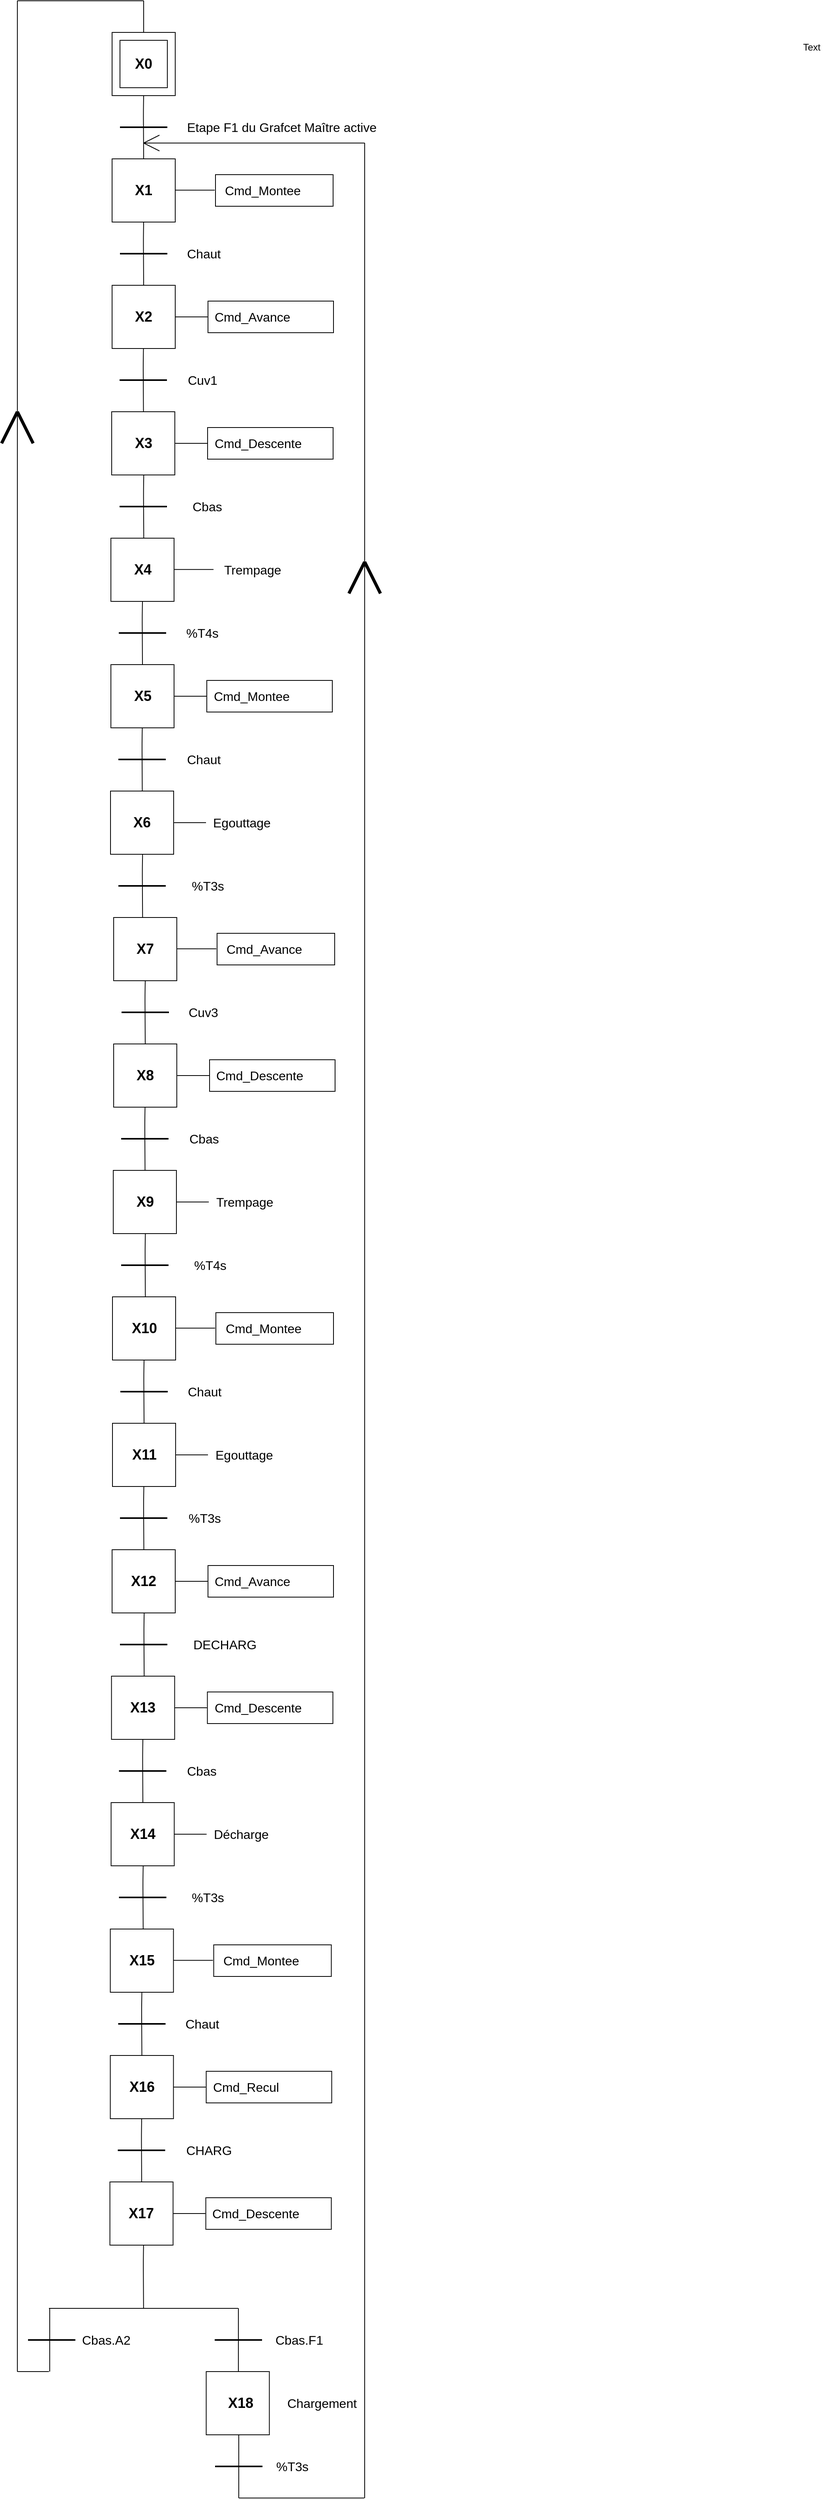 <mxfile version="12.9.12" type="github">
  <diagram id="j1norhdIm9kePcJpWqvb" name="Page-1">
    <mxGraphModel dx="712" dy="2243" grid="1" gridSize="10" guides="1" tooltips="1" connect="1" arrows="1" fold="1" page="1" pageScale="1" pageWidth="827" pageHeight="1169" math="0" shadow="0">
      <root>
        <mxCell id="0" />
        <mxCell id="1" parent="0" />
        <mxCell id="5EyspFnGqT75Ce_qzCmO-32" value="" style="rounded=0;whiteSpace=wrap;html=1;" parent="1" vertex="1">
          <mxGeometry x="441" y="-540" width="159" height="40" as="geometry" />
        </mxCell>
        <mxCell id="5EyspFnGqT75Ce_qzCmO-27" value="" style="rounded=0;whiteSpace=wrap;html=1;" parent="1" vertex="1">
          <mxGeometry x="451" y="-860" width="149" height="40" as="geometry" />
        </mxCell>
        <mxCell id="5EyspFnGqT75Ce_qzCmO-1" value="" style="group" parent="1" vertex="1" connectable="0">
          <mxGeometry x="320" y="-1040" width="80" height="80" as="geometry" />
        </mxCell>
        <mxCell id="5EyspFnGqT75Ce_qzCmO-2" value="" style="whiteSpace=wrap;html=1;aspect=fixed;" parent="5EyspFnGqT75Ce_qzCmO-1" vertex="1">
          <mxGeometry width="80" height="80" as="geometry" />
        </mxCell>
        <mxCell id="5EyspFnGqT75Ce_qzCmO-3" value="" style="whiteSpace=wrap;html=1;aspect=fixed;" parent="5EyspFnGqT75Ce_qzCmO-1" vertex="1">
          <mxGeometry x="10" y="10" width="60" height="60" as="geometry" />
        </mxCell>
        <mxCell id="5EyspFnGqT75Ce_qzCmO-4" value="&lt;font size=&quot;1&quot;&gt;&lt;b style=&quot;font-size: 18px&quot;&gt;X0&lt;/b&gt;&lt;/font&gt;" style="text;html=1;strokeColor=none;fillColor=none;align=center;verticalAlign=middle;whiteSpace=wrap;rounded=0;" parent="5EyspFnGqT75Ce_qzCmO-1" vertex="1">
          <mxGeometry x="20" y="30" width="40" height="20" as="geometry" />
        </mxCell>
        <mxCell id="5EyspFnGqT75Ce_qzCmO-6" value="" style="endArrow=none;html=1;entryX=0.5;entryY=1;entryDx=0;entryDy=0;exitX=0.5;exitY=0;exitDx=0;exitDy=0;" parent="1" source="5EyspFnGqT75Ce_qzCmO-7" edge="1">
          <mxGeometry width="50" height="50" relative="1" as="geometry">
            <mxPoint x="360" y="-920" as="sourcePoint" />
            <mxPoint x="360" y="-960" as="targetPoint" />
            <Array as="points">
              <mxPoint x="359.66" y="-940" />
            </Array>
          </mxGeometry>
        </mxCell>
        <mxCell id="5EyspFnGqT75Ce_qzCmO-7" value="" style="whiteSpace=wrap;html=1;aspect=fixed;" parent="1" vertex="1">
          <mxGeometry x="320.0" y="-880" width="80" height="80" as="geometry" />
        </mxCell>
        <mxCell id="5EyspFnGqT75Ce_qzCmO-8" value="" style="endArrow=none;html=1;strokeWidth=2;" parent="1" edge="1">
          <mxGeometry width="50" height="50" relative="1" as="geometry">
            <mxPoint x="330" y="-920" as="sourcePoint" />
            <mxPoint x="390" y="-920" as="targetPoint" />
          </mxGeometry>
        </mxCell>
        <mxCell id="5EyspFnGqT75Ce_qzCmO-9" value="" style="endArrow=none;html=1;entryX=0.5;entryY=1;entryDx=0;entryDy=0;exitX=0.5;exitY=0;exitDx=0;exitDy=0;" parent="1" source="5EyspFnGqT75Ce_qzCmO-10" edge="1">
          <mxGeometry width="50" height="50" relative="1" as="geometry">
            <mxPoint x="360" y="-760" as="sourcePoint" />
            <mxPoint x="360" y="-800" as="targetPoint" />
            <Array as="points">
              <mxPoint x="359.66" y="-780" />
            </Array>
          </mxGeometry>
        </mxCell>
        <mxCell id="5EyspFnGqT75Ce_qzCmO-10" value="" style="whiteSpace=wrap;html=1;aspect=fixed;" parent="1" vertex="1">
          <mxGeometry x="320.0" y="-720" width="80" height="80" as="geometry" />
        </mxCell>
        <mxCell id="5EyspFnGqT75Ce_qzCmO-11" value="" style="endArrow=none;html=1;strokeWidth=2;" parent="1" edge="1">
          <mxGeometry width="50" height="50" relative="1" as="geometry">
            <mxPoint x="330" y="-760" as="sourcePoint" />
            <mxPoint x="390" y="-760" as="targetPoint" />
          </mxGeometry>
        </mxCell>
        <mxCell id="5EyspFnGqT75Ce_qzCmO-12" value="&lt;font size=&quot;1&quot;&gt;&lt;b style=&quot;font-size: 18px&quot;&gt;X1&lt;/b&gt;&lt;/font&gt;" style="text;html=1;strokeColor=none;fillColor=none;align=center;verticalAlign=middle;whiteSpace=wrap;rounded=0;" parent="1" vertex="1">
          <mxGeometry x="340" y="-850" width="40" height="20" as="geometry" />
        </mxCell>
        <mxCell id="5EyspFnGqT75Ce_qzCmO-13" value="&lt;font size=&quot;1&quot;&gt;&lt;b style=&quot;font-size: 18px&quot;&gt;X2&lt;/b&gt;&lt;/font&gt;" style="text;html=1;strokeColor=none;fillColor=none;align=center;verticalAlign=middle;whiteSpace=wrap;rounded=0;" parent="1" vertex="1">
          <mxGeometry x="340" y="-690" width="40" height="20" as="geometry" />
        </mxCell>
        <mxCell id="5EyspFnGqT75Ce_qzCmO-14" value="&lt;font style=&quot;font-size: 16px&quot;&gt;Etape F1 du Grafcet Maître active&lt;br&gt;&lt;/font&gt;" style="text;html=1;strokeColor=none;fillColor=none;align=left;verticalAlign=middle;whiteSpace=wrap;rounded=0;" parent="1" vertex="1">
          <mxGeometry x="413" y="-930" width="247" height="20" as="geometry" />
        </mxCell>
        <mxCell id="5EyspFnGqT75Ce_qzCmO-15" value="" style="endArrow=none;html=1;strokeWidth=1;" parent="1" edge="1">
          <mxGeometry width="50" height="50" relative="1" as="geometry">
            <mxPoint x="400" y="-840.34" as="sourcePoint" />
            <mxPoint x="450" y="-840.34" as="targetPoint" />
          </mxGeometry>
        </mxCell>
        <mxCell id="5EyspFnGqT75Ce_qzCmO-16" value="&lt;font style=&quot;font-size: 16px&quot;&gt;Chaut&lt;br&gt;&lt;/font&gt;" style="text;html=1;strokeColor=none;fillColor=none;align=left;verticalAlign=middle;whiteSpace=wrap;rounded=0;" parent="1" vertex="1">
          <mxGeometry x="413" y="-770" width="77" height="20" as="geometry" />
        </mxCell>
        <mxCell id="5EyspFnGqT75Ce_qzCmO-17" value="&lt;font style=&quot;font-size: 16px&quot;&gt;&lt;br&gt;&lt;/font&gt;" style="text;html=1;strokeColor=none;fillColor=none;align=left;verticalAlign=middle;whiteSpace=wrap;rounded=0;" parent="1" vertex="1">
          <mxGeometry x="413" y="-450" width="106" height="20" as="geometry" />
        </mxCell>
        <mxCell id="5EyspFnGqT75Ce_qzCmO-18" value="&lt;font style=&quot;font-size: 16px&quot;&gt;Cmd_Montee&lt;/font&gt;" style="text;html=1;strokeColor=none;fillColor=none;align=left;verticalAlign=middle;whiteSpace=wrap;rounded=0;" parent="1" vertex="1">
          <mxGeometry x="461" y="-850" width="100" height="20" as="geometry" />
        </mxCell>
        <mxCell id="5EyspFnGqT75Ce_qzCmO-19" value="" style="whiteSpace=wrap;html=1;aspect=fixed;" parent="1" vertex="1">
          <mxGeometry x="319.5" y="-560" width="80" height="80" as="geometry" />
        </mxCell>
        <mxCell id="5EyspFnGqT75Ce_qzCmO-20" value="&lt;span style=&quot;font-size: 18px&quot;&gt;&lt;b&gt;X3&lt;/b&gt;&lt;/span&gt;" style="text;html=1;strokeColor=none;fillColor=none;align=center;verticalAlign=middle;whiteSpace=wrap;rounded=0;" parent="1" vertex="1">
          <mxGeometry x="339.5" y="-530" width="40" height="20" as="geometry" />
        </mxCell>
        <mxCell id="5EyspFnGqT75Ce_qzCmO-21" value="&lt;font style=&quot;font-size: 16px&quot;&gt;Cmd_Descente&lt;/font&gt;" style="text;html=1;strokeColor=none;fillColor=none;align=left;verticalAlign=middle;whiteSpace=wrap;rounded=0;" parent="1" vertex="1">
          <mxGeometry x="447.5" y="-530" width="140" height="20" as="geometry" />
        </mxCell>
        <mxCell id="5EyspFnGqT75Ce_qzCmO-22" value="" style="endArrow=none;html=1;strokeWidth=1;entryX=0;entryY=0.5;entryDx=0;entryDy=0;exitX=1;exitY=0.5;exitDx=0;exitDy=0;" parent="1" source="5EyspFnGqT75Ce_qzCmO-19" edge="1">
          <mxGeometry width="50" height="50" relative="1" as="geometry">
            <mxPoint x="399.5" y="-520.5" as="sourcePoint" />
            <mxPoint x="440.5" y="-520" as="targetPoint" />
          </mxGeometry>
        </mxCell>
        <mxCell id="5EyspFnGqT75Ce_qzCmO-23" value="" style="endArrow=none;html=1;strokeWidth=2;" parent="1" edge="1">
          <mxGeometry width="50" height="50" relative="1" as="geometry">
            <mxPoint x="329.5" y="-440" as="sourcePoint" />
            <mxPoint x="389.5" y="-440" as="targetPoint" />
          </mxGeometry>
        </mxCell>
        <mxCell id="5EyspFnGqT75Ce_qzCmO-25" value="" style="endArrow=none;html=1;entryX=0.5;entryY=1;entryDx=0;entryDy=0;exitX=0.5;exitY=0;exitDx=0;exitDy=0;" parent="1" edge="1">
          <mxGeometry width="50" height="50" relative="1" as="geometry">
            <mxPoint x="359.75" y="-560.0" as="sourcePoint" />
            <mxPoint x="359.75" y="-640" as="targetPoint" />
            <Array as="points">
              <mxPoint x="359.41" y="-620" />
            </Array>
          </mxGeometry>
        </mxCell>
        <mxCell id="5EyspFnGqT75Ce_qzCmO-26" value="" style="endArrow=none;html=1;strokeWidth=2;" parent="1" edge="1">
          <mxGeometry width="50" height="50" relative="1" as="geometry">
            <mxPoint x="329.5" y="-600.0" as="sourcePoint" />
            <mxPoint x="389.5" y="-600.0" as="targetPoint" />
          </mxGeometry>
        </mxCell>
        <mxCell id="5EyspFnGqT75Ce_qzCmO-37" value="" style="rounded=0;whiteSpace=wrap;html=1;" parent="1" vertex="1">
          <mxGeometry x="441.5" y="-700" width="159" height="40" as="geometry" />
        </mxCell>
        <mxCell id="5EyspFnGqT75Ce_qzCmO-38" value="&lt;span style=&quot;font-size: 16px&quot;&gt;Cmd_Avance&lt;/span&gt;" style="text;html=1;strokeColor=none;fillColor=none;align=left;verticalAlign=middle;whiteSpace=wrap;rounded=0;" parent="1" vertex="1">
          <mxGeometry x="448" y="-690" width="140" height="20" as="geometry" />
        </mxCell>
        <mxCell id="5EyspFnGqT75Ce_qzCmO-39" value="" style="endArrow=none;html=1;strokeWidth=1;entryX=0;entryY=0.5;entryDx=0;entryDy=0;exitX=1;exitY=0.5;exitDx=0;exitDy=0;" parent="1" edge="1">
          <mxGeometry width="50" height="50" relative="1" as="geometry">
            <mxPoint x="400" y="-680" as="sourcePoint" />
            <mxPoint x="441" y="-680" as="targetPoint" />
          </mxGeometry>
        </mxCell>
        <mxCell id="5EyspFnGqT75Ce_qzCmO-40" value="&lt;font style=&quot;font-size: 16px&quot;&gt;Cuv1&lt;br&gt;&lt;/font&gt;" style="text;html=1;strokeColor=none;fillColor=none;align=left;verticalAlign=middle;whiteSpace=wrap;rounded=0;" parent="1" vertex="1">
          <mxGeometry x="414" y="-610" width="77" height="20" as="geometry" />
        </mxCell>
        <mxCell id="5EyspFnGqT75Ce_qzCmO-41" value="&lt;font style=&quot;font-size: 16px&quot;&gt;Cbas&lt;br&gt;&lt;/font&gt;" style="text;html=1;strokeColor=none;fillColor=none;align=left;verticalAlign=middle;whiteSpace=wrap;rounded=0;" parent="1" vertex="1">
          <mxGeometry x="420" y="-450" width="77" height="20" as="geometry" />
        </mxCell>
        <mxCell id="5EyspFnGqT75Ce_qzCmO-43" value="" style="endArrow=none;html=1;entryX=0.5;entryY=1;entryDx=0;entryDy=0;exitX=0.5;exitY=0;exitDx=0;exitDy=0;" parent="1" edge="1">
          <mxGeometry width="50" height="50" relative="1" as="geometry">
            <mxPoint x="360.14" y="-400.0" as="sourcePoint" />
            <mxPoint x="360.14" y="-480" as="targetPoint" />
            <Array as="points">
              <mxPoint x="359.8" y="-460" />
            </Array>
          </mxGeometry>
        </mxCell>
        <mxCell id="WSJRSLspplaYHqe291Kl-2" value="" style="endArrow=none;html=1;" parent="1" edge="1">
          <mxGeometry width="50" height="50" relative="1" as="geometry">
            <mxPoint x="200" y="1920" as="sourcePoint" />
            <mxPoint x="200" y="-1080" as="targetPoint" />
          </mxGeometry>
        </mxCell>
        <mxCell id="WSJRSLspplaYHqe291Kl-3" value="" style="endArrow=none;html=1;" parent="1" edge="1">
          <mxGeometry width="50" height="50" relative="1" as="geometry">
            <mxPoint x="200" y="-1080" as="sourcePoint" />
            <mxPoint x="360" y="-1080" as="targetPoint" />
          </mxGeometry>
        </mxCell>
        <mxCell id="WSJRSLspplaYHqe291Kl-4" value="" style="endArrow=none;html=1;" parent="1" edge="1">
          <mxGeometry width="50" height="50" relative="1" as="geometry">
            <mxPoint x="360" y="-1040" as="sourcePoint" />
            <mxPoint x="360" y="-1080" as="targetPoint" />
          </mxGeometry>
        </mxCell>
        <mxCell id="WSJRSLspplaYHqe291Kl-5" value="" style="endArrow=none;html=1;strokeWidth=4;" parent="1" edge="1">
          <mxGeometry width="50" height="50" relative="1" as="geometry">
            <mxPoint x="180" y="-520" as="sourcePoint" />
            <mxPoint x="200" y="-560" as="targetPoint" />
          </mxGeometry>
        </mxCell>
        <mxCell id="WSJRSLspplaYHqe291Kl-6" value="" style="endArrow=none;html=1;strokeWidth=4;" parent="1" edge="1">
          <mxGeometry width="50" height="50" relative="1" as="geometry">
            <mxPoint x="220" y="-520" as="sourcePoint" />
            <mxPoint x="200" y="-560" as="targetPoint" />
          </mxGeometry>
        </mxCell>
        <mxCell id="sFBRQRY5h0tsfyVUQxu8-4" value="" style="whiteSpace=wrap;html=1;aspect=fixed;" parent="1" vertex="1">
          <mxGeometry x="318.5" y="-400" width="80" height="80" as="geometry" />
        </mxCell>
        <mxCell id="sFBRQRY5h0tsfyVUQxu8-5" value="" style="endArrow=none;html=1;entryX=0.5;entryY=1;entryDx=0;entryDy=0;exitX=0.5;exitY=0;exitDx=0;exitDy=0;" parent="1" source="sFBRQRY5h0tsfyVUQxu8-6" edge="1">
          <mxGeometry width="50" height="50" relative="1" as="geometry">
            <mxPoint x="358.5" y="-280" as="sourcePoint" />
            <mxPoint x="358.5" y="-320" as="targetPoint" />
            <Array as="points">
              <mxPoint x="358.16" y="-300" />
            </Array>
          </mxGeometry>
        </mxCell>
        <mxCell id="sFBRQRY5h0tsfyVUQxu8-6" value="" style="whiteSpace=wrap;html=1;aspect=fixed;" parent="1" vertex="1">
          <mxGeometry x="318.5" y="-240" width="80" height="80" as="geometry" />
        </mxCell>
        <mxCell id="sFBRQRY5h0tsfyVUQxu8-7" value="" style="endArrow=none;html=1;strokeWidth=2;" parent="1" edge="1">
          <mxGeometry width="50" height="50" relative="1" as="geometry">
            <mxPoint x="328.5" y="-280" as="sourcePoint" />
            <mxPoint x="388.5" y="-280" as="targetPoint" />
          </mxGeometry>
        </mxCell>
        <mxCell id="sFBRQRY5h0tsfyVUQxu8-8" value="&lt;font size=&quot;1&quot;&gt;&lt;b style=&quot;font-size: 18px&quot;&gt;X4&lt;/b&gt;&lt;/font&gt;" style="text;html=1;strokeColor=none;fillColor=none;align=center;verticalAlign=middle;whiteSpace=wrap;rounded=0;" parent="1" vertex="1">
          <mxGeometry x="338.5" y="-370" width="40" height="20" as="geometry" />
        </mxCell>
        <mxCell id="sFBRQRY5h0tsfyVUQxu8-9" value="&lt;font size=&quot;1&quot;&gt;&lt;b style=&quot;font-size: 18px&quot;&gt;X5&lt;/b&gt;&lt;/font&gt;" style="text;html=1;strokeColor=none;fillColor=none;align=center;verticalAlign=middle;whiteSpace=wrap;rounded=0;" parent="1" vertex="1">
          <mxGeometry x="338.5" y="-210" width="40" height="20" as="geometry" />
        </mxCell>
        <mxCell id="sFBRQRY5h0tsfyVUQxu8-10" value="" style="endArrow=none;html=1;strokeWidth=1;" parent="1" edge="1">
          <mxGeometry width="50" height="50" relative="1" as="geometry">
            <mxPoint x="398.5" y="-360.34" as="sourcePoint" />
            <mxPoint x="448.5" y="-360.34" as="targetPoint" />
          </mxGeometry>
        </mxCell>
        <mxCell id="sFBRQRY5h0tsfyVUQxu8-11" value="&lt;font style=&quot;font-size: 16px&quot;&gt;%T4s&lt;br&gt;&lt;/font&gt;" style="text;html=1;strokeColor=none;fillColor=none;align=left;verticalAlign=middle;whiteSpace=wrap;rounded=0;" parent="1" vertex="1">
          <mxGeometry x="411.5" y="-290" width="77" height="20" as="geometry" />
        </mxCell>
        <mxCell id="sFBRQRY5h0tsfyVUQxu8-12" value="&lt;font style=&quot;font-size: 16px&quot;&gt;&lt;br&gt;&lt;/font&gt;" style="text;html=1;strokeColor=none;fillColor=none;align=left;verticalAlign=middle;whiteSpace=wrap;rounded=0;" parent="1" vertex="1">
          <mxGeometry x="411.5" y="30" width="106" height="20" as="geometry" />
        </mxCell>
        <mxCell id="sFBRQRY5h0tsfyVUQxu8-13" value="&lt;font style=&quot;font-size: 16px&quot;&gt;Trempage&lt;/font&gt;" style="text;html=1;strokeColor=none;fillColor=none;align=left;verticalAlign=middle;whiteSpace=wrap;rounded=0;" parent="1" vertex="1">
          <mxGeometry x="459.5" y="-370" width="100" height="20" as="geometry" />
        </mxCell>
        <mxCell id="sFBRQRY5h0tsfyVUQxu8-14" value="" style="whiteSpace=wrap;html=1;aspect=fixed;" parent="1" vertex="1">
          <mxGeometry x="318" y="-80" width="80" height="80" as="geometry" />
        </mxCell>
        <mxCell id="sFBRQRY5h0tsfyVUQxu8-15" value="&lt;span style=&quot;font-size: 18px&quot;&gt;&lt;b&gt;X6&lt;/b&gt;&lt;/span&gt;" style="text;html=1;strokeColor=none;fillColor=none;align=center;verticalAlign=middle;whiteSpace=wrap;rounded=0;" parent="1" vertex="1">
          <mxGeometry x="338" y="-50" width="40" height="20" as="geometry" />
        </mxCell>
        <mxCell id="sFBRQRY5h0tsfyVUQxu8-16" value="&lt;font style=&quot;font-size: 16px&quot;&gt;Egouttage&lt;/font&gt;" style="text;html=1;strokeColor=none;fillColor=none;align=left;verticalAlign=middle;whiteSpace=wrap;rounded=0;" parent="1" vertex="1">
          <mxGeometry x="446" y="-50" width="140" height="20" as="geometry" />
        </mxCell>
        <mxCell id="sFBRQRY5h0tsfyVUQxu8-17" value="" style="endArrow=none;html=1;strokeWidth=1;entryX=0;entryY=0.5;entryDx=0;entryDy=0;exitX=1;exitY=0.5;exitDx=0;exitDy=0;" parent="1" source="sFBRQRY5h0tsfyVUQxu8-14" edge="1">
          <mxGeometry width="50" height="50" relative="1" as="geometry">
            <mxPoint x="398" y="-40.5" as="sourcePoint" />
            <mxPoint x="439" y="-40" as="targetPoint" />
          </mxGeometry>
        </mxCell>
        <mxCell id="sFBRQRY5h0tsfyVUQxu8-18" value="" style="endArrow=none;html=1;strokeWidth=2;" parent="1" edge="1">
          <mxGeometry width="50" height="50" relative="1" as="geometry">
            <mxPoint x="328" y="40" as="sourcePoint" />
            <mxPoint x="388" y="40" as="targetPoint" />
          </mxGeometry>
        </mxCell>
        <mxCell id="sFBRQRY5h0tsfyVUQxu8-19" value="" style="endArrow=none;html=1;entryX=0.5;entryY=1;entryDx=0;entryDy=0;exitX=0.5;exitY=0;exitDx=0;exitDy=0;" parent="1" edge="1">
          <mxGeometry width="50" height="50" relative="1" as="geometry">
            <mxPoint x="358.25" y="-80.0" as="sourcePoint" />
            <mxPoint x="358.25" y="-160" as="targetPoint" />
            <Array as="points">
              <mxPoint x="357.91" y="-140" />
            </Array>
          </mxGeometry>
        </mxCell>
        <mxCell id="sFBRQRY5h0tsfyVUQxu8-20" value="" style="endArrow=none;html=1;strokeWidth=2;" parent="1" edge="1">
          <mxGeometry width="50" height="50" relative="1" as="geometry">
            <mxPoint x="328" y="-120.0" as="sourcePoint" />
            <mxPoint x="388" y="-120.0" as="targetPoint" />
          </mxGeometry>
        </mxCell>
        <mxCell id="sFBRQRY5h0tsfyVUQxu8-21" value="" style="rounded=0;whiteSpace=wrap;html=1;" parent="1" vertex="1">
          <mxGeometry x="440" y="-220" width="159" height="40" as="geometry" />
        </mxCell>
        <mxCell id="sFBRQRY5h0tsfyVUQxu8-22" value="&lt;span style=&quot;font-size: 16px&quot;&gt;Cmd_Montee&lt;/span&gt;" style="text;html=1;strokeColor=none;fillColor=none;align=left;verticalAlign=middle;whiteSpace=wrap;rounded=0;" parent="1" vertex="1">
          <mxGeometry x="446.5" y="-210" width="140" height="20" as="geometry" />
        </mxCell>
        <mxCell id="sFBRQRY5h0tsfyVUQxu8-23" value="" style="endArrow=none;html=1;strokeWidth=1;entryX=0;entryY=0.5;entryDx=0;entryDy=0;exitX=1;exitY=0.5;exitDx=0;exitDy=0;" parent="1" edge="1">
          <mxGeometry width="50" height="50" relative="1" as="geometry">
            <mxPoint x="398.5" y="-200" as="sourcePoint" />
            <mxPoint x="439.5" y="-200" as="targetPoint" />
          </mxGeometry>
        </mxCell>
        <mxCell id="sFBRQRY5h0tsfyVUQxu8-24" value="&lt;font style=&quot;font-size: 16px&quot;&gt;Chaut&lt;br&gt;&lt;/font&gt;" style="text;html=1;strokeColor=none;fillColor=none;align=left;verticalAlign=middle;whiteSpace=wrap;rounded=0;" parent="1" vertex="1">
          <mxGeometry x="412.5" y="-130" width="77" height="20" as="geometry" />
        </mxCell>
        <mxCell id="sFBRQRY5h0tsfyVUQxu8-25" value="&lt;font style=&quot;font-size: 16px&quot;&gt;%T3s&lt;br&gt;&lt;/font&gt;" style="text;html=1;strokeColor=none;fillColor=none;align=left;verticalAlign=middle;whiteSpace=wrap;rounded=0;" parent="1" vertex="1">
          <mxGeometry x="418.5" y="30" width="77" height="20" as="geometry" />
        </mxCell>
        <mxCell id="sFBRQRY5h0tsfyVUQxu8-26" value="" style="endArrow=none;html=1;entryX=0.5;entryY=1;entryDx=0;entryDy=0;exitX=0.5;exitY=0;exitDx=0;exitDy=0;" parent="1" edge="1">
          <mxGeometry width="50" height="50" relative="1" as="geometry">
            <mxPoint x="358.64" y="80.0" as="sourcePoint" />
            <mxPoint x="358.64" as="targetPoint" />
            <Array as="points">
              <mxPoint x="358.3" y="20" />
            </Array>
          </mxGeometry>
        </mxCell>
        <mxCell id="sFBRQRY5h0tsfyVUQxu8-28" value="" style="rounded=0;whiteSpace=wrap;html=1;" parent="1" vertex="1">
          <mxGeometry x="453" y="100" width="149" height="40" as="geometry" />
        </mxCell>
        <mxCell id="sFBRQRY5h0tsfyVUQxu8-29" value="" style="whiteSpace=wrap;html=1;aspect=fixed;" parent="1" vertex="1">
          <mxGeometry x="322.0" y="80" width="80" height="80" as="geometry" />
        </mxCell>
        <mxCell id="sFBRQRY5h0tsfyVUQxu8-30" value="" style="endArrow=none;html=1;entryX=0.5;entryY=1;entryDx=0;entryDy=0;exitX=0.5;exitY=0;exitDx=0;exitDy=0;" parent="1" source="sFBRQRY5h0tsfyVUQxu8-31" edge="1">
          <mxGeometry width="50" height="50" relative="1" as="geometry">
            <mxPoint x="362" y="200" as="sourcePoint" />
            <mxPoint x="362" y="160" as="targetPoint" />
            <Array as="points">
              <mxPoint x="361.66" y="180" />
            </Array>
          </mxGeometry>
        </mxCell>
        <mxCell id="sFBRQRY5h0tsfyVUQxu8-31" value="" style="whiteSpace=wrap;html=1;aspect=fixed;" parent="1" vertex="1">
          <mxGeometry x="322.0" y="240" width="80" height="80" as="geometry" />
        </mxCell>
        <mxCell id="sFBRQRY5h0tsfyVUQxu8-32" value="" style="endArrow=none;html=1;strokeWidth=2;" parent="1" edge="1">
          <mxGeometry width="50" height="50" relative="1" as="geometry">
            <mxPoint x="332" y="200" as="sourcePoint" />
            <mxPoint x="392" y="200" as="targetPoint" />
          </mxGeometry>
        </mxCell>
        <mxCell id="sFBRQRY5h0tsfyVUQxu8-33" value="&lt;font size=&quot;1&quot;&gt;&lt;b style=&quot;font-size: 18px&quot;&gt;X7&lt;/b&gt;&lt;/font&gt;" style="text;html=1;strokeColor=none;fillColor=none;align=center;verticalAlign=middle;whiteSpace=wrap;rounded=0;" parent="1" vertex="1">
          <mxGeometry x="342" y="110" width="40" height="20" as="geometry" />
        </mxCell>
        <mxCell id="sFBRQRY5h0tsfyVUQxu8-34" value="&lt;font size=&quot;1&quot;&gt;&lt;b style=&quot;font-size: 18px&quot;&gt;X8&lt;/b&gt;&lt;/font&gt;" style="text;html=1;strokeColor=none;fillColor=none;align=center;verticalAlign=middle;whiteSpace=wrap;rounded=0;" parent="1" vertex="1">
          <mxGeometry x="342" y="270" width="40" height="20" as="geometry" />
        </mxCell>
        <mxCell id="sFBRQRY5h0tsfyVUQxu8-35" value="" style="endArrow=none;html=1;strokeWidth=1;" parent="1" edge="1">
          <mxGeometry width="50" height="50" relative="1" as="geometry">
            <mxPoint x="402" y="119.66" as="sourcePoint" />
            <mxPoint x="452" y="119.66" as="targetPoint" />
          </mxGeometry>
        </mxCell>
        <mxCell id="sFBRQRY5h0tsfyVUQxu8-36" value="&lt;font style=&quot;font-size: 16px&quot;&gt;Cuv3&lt;br&gt;&lt;/font&gt;" style="text;html=1;strokeColor=none;fillColor=none;align=left;verticalAlign=middle;whiteSpace=wrap;rounded=0;" parent="1" vertex="1">
          <mxGeometry x="415" y="190" width="77" height="20" as="geometry" />
        </mxCell>
        <mxCell id="sFBRQRY5h0tsfyVUQxu8-37" value="&lt;font style=&quot;font-size: 16px&quot;&gt;&lt;br&gt;&lt;/font&gt;" style="text;html=1;strokeColor=none;fillColor=none;align=left;verticalAlign=middle;whiteSpace=wrap;rounded=0;" parent="1" vertex="1">
          <mxGeometry x="415" y="510" width="106" height="20" as="geometry" />
        </mxCell>
        <mxCell id="sFBRQRY5h0tsfyVUQxu8-38" value="&lt;font style=&quot;font-size: 16px&quot;&gt;Cmd_Avance&lt;/font&gt;" style="text;html=1;strokeColor=none;fillColor=none;align=left;verticalAlign=middle;whiteSpace=wrap;rounded=0;" parent="1" vertex="1">
          <mxGeometry x="463" y="110" width="100" height="20" as="geometry" />
        </mxCell>
        <mxCell id="sFBRQRY5h0tsfyVUQxu8-39" value="" style="whiteSpace=wrap;html=1;aspect=fixed;" parent="1" vertex="1">
          <mxGeometry x="321.5" y="400" width="80" height="80" as="geometry" />
        </mxCell>
        <mxCell id="sFBRQRY5h0tsfyVUQxu8-40" value="&lt;span style=&quot;font-size: 18px&quot;&gt;&lt;b&gt;X9&lt;/b&gt;&lt;/span&gt;" style="text;html=1;strokeColor=none;fillColor=none;align=center;verticalAlign=middle;whiteSpace=wrap;rounded=0;" parent="1" vertex="1">
          <mxGeometry x="341.5" y="430" width="40" height="20" as="geometry" />
        </mxCell>
        <mxCell id="sFBRQRY5h0tsfyVUQxu8-41" value="&lt;font style=&quot;font-size: 16px&quot;&gt;Trempage&lt;/font&gt;" style="text;html=1;strokeColor=none;fillColor=none;align=left;verticalAlign=middle;whiteSpace=wrap;rounded=0;" parent="1" vertex="1">
          <mxGeometry x="449.5" y="430" width="140" height="20" as="geometry" />
        </mxCell>
        <mxCell id="sFBRQRY5h0tsfyVUQxu8-42" value="" style="endArrow=none;html=1;strokeWidth=1;entryX=0;entryY=0.5;entryDx=0;entryDy=0;exitX=1;exitY=0.5;exitDx=0;exitDy=0;" parent="1" source="sFBRQRY5h0tsfyVUQxu8-39" edge="1">
          <mxGeometry width="50" height="50" relative="1" as="geometry">
            <mxPoint x="401.5" y="439.5" as="sourcePoint" />
            <mxPoint x="442.5" y="440" as="targetPoint" />
          </mxGeometry>
        </mxCell>
        <mxCell id="sFBRQRY5h0tsfyVUQxu8-43" value="" style="endArrow=none;html=1;strokeWidth=2;" parent="1" edge="1">
          <mxGeometry width="50" height="50" relative="1" as="geometry">
            <mxPoint x="331.5" y="520" as="sourcePoint" />
            <mxPoint x="391.5" y="520" as="targetPoint" />
          </mxGeometry>
        </mxCell>
        <mxCell id="sFBRQRY5h0tsfyVUQxu8-44" value="" style="endArrow=none;html=1;entryX=0.5;entryY=1;entryDx=0;entryDy=0;exitX=0.5;exitY=0;exitDx=0;exitDy=0;" parent="1" edge="1">
          <mxGeometry width="50" height="50" relative="1" as="geometry">
            <mxPoint x="361.75" y="400.0" as="sourcePoint" />
            <mxPoint x="361.75" y="320" as="targetPoint" />
            <Array as="points">
              <mxPoint x="361.41" y="340" />
            </Array>
          </mxGeometry>
        </mxCell>
        <mxCell id="sFBRQRY5h0tsfyVUQxu8-45" value="" style="endArrow=none;html=1;strokeWidth=2;" parent="1" edge="1">
          <mxGeometry width="50" height="50" relative="1" as="geometry">
            <mxPoint x="331.5" y="360.0" as="sourcePoint" />
            <mxPoint x="391.5" y="360.0" as="targetPoint" />
          </mxGeometry>
        </mxCell>
        <mxCell id="sFBRQRY5h0tsfyVUQxu8-46" value="" style="rounded=0;whiteSpace=wrap;html=1;" parent="1" vertex="1">
          <mxGeometry x="443.5" y="260" width="159" height="40" as="geometry" />
        </mxCell>
        <mxCell id="sFBRQRY5h0tsfyVUQxu8-47" value="&lt;span style=&quot;font-size: 16px&quot;&gt;Cmd_Descente&lt;/span&gt;" style="text;html=1;strokeColor=none;fillColor=none;align=left;verticalAlign=middle;whiteSpace=wrap;rounded=0;" parent="1" vertex="1">
          <mxGeometry x="450" y="270" width="140" height="20" as="geometry" />
        </mxCell>
        <mxCell id="sFBRQRY5h0tsfyVUQxu8-48" value="" style="endArrow=none;html=1;strokeWidth=1;entryX=0;entryY=0.5;entryDx=0;entryDy=0;exitX=1;exitY=0.5;exitDx=0;exitDy=0;" parent="1" edge="1">
          <mxGeometry width="50" height="50" relative="1" as="geometry">
            <mxPoint x="402" y="280" as="sourcePoint" />
            <mxPoint x="443" y="280" as="targetPoint" />
          </mxGeometry>
        </mxCell>
        <mxCell id="sFBRQRY5h0tsfyVUQxu8-49" value="&lt;font style=&quot;font-size: 16px&quot;&gt;Cbas&lt;br&gt;&lt;/font&gt;" style="text;html=1;strokeColor=none;fillColor=none;align=left;verticalAlign=middle;whiteSpace=wrap;rounded=0;" parent="1" vertex="1">
          <mxGeometry x="416" y="350" width="77" height="20" as="geometry" />
        </mxCell>
        <mxCell id="sFBRQRY5h0tsfyVUQxu8-50" value="&lt;font style=&quot;font-size: 16px&quot;&gt;%T4s&lt;br&gt;&lt;/font&gt;" style="text;html=1;strokeColor=none;fillColor=none;align=left;verticalAlign=middle;whiteSpace=wrap;rounded=0;" parent="1" vertex="1">
          <mxGeometry x="422" y="510" width="77" height="20" as="geometry" />
        </mxCell>
        <mxCell id="sFBRQRY5h0tsfyVUQxu8-51" value="" style="endArrow=none;html=1;entryX=0.5;entryY=1;entryDx=0;entryDy=0;exitX=0.5;exitY=0;exitDx=0;exitDy=0;" parent="1" edge="1">
          <mxGeometry width="50" height="50" relative="1" as="geometry">
            <mxPoint x="362.14" y="560" as="sourcePoint" />
            <mxPoint x="362.14" y="480" as="targetPoint" />
            <Array as="points">
              <mxPoint x="361.8" y="500" />
            </Array>
          </mxGeometry>
        </mxCell>
        <mxCell id="sFBRQRY5h0tsfyVUQxu8-52" value="" style="rounded=0;whiteSpace=wrap;html=1;" parent="1" vertex="1">
          <mxGeometry x="441.5" y="900" width="159" height="40" as="geometry" />
        </mxCell>
        <mxCell id="sFBRQRY5h0tsfyVUQxu8-53" value="" style="rounded=0;whiteSpace=wrap;html=1;" parent="1" vertex="1">
          <mxGeometry x="451.5" y="580" width="149" height="40" as="geometry" />
        </mxCell>
        <mxCell id="sFBRQRY5h0tsfyVUQxu8-54" value="" style="whiteSpace=wrap;html=1;aspect=fixed;" parent="1" vertex="1">
          <mxGeometry x="320.5" y="560" width="80" height="80" as="geometry" />
        </mxCell>
        <mxCell id="sFBRQRY5h0tsfyVUQxu8-55" value="" style="endArrow=none;html=1;entryX=0.5;entryY=1;entryDx=0;entryDy=0;exitX=0.5;exitY=0;exitDx=0;exitDy=0;" parent="1" source="sFBRQRY5h0tsfyVUQxu8-56" edge="1">
          <mxGeometry width="50" height="50" relative="1" as="geometry">
            <mxPoint x="360.5" y="680" as="sourcePoint" />
            <mxPoint x="360.5" y="640" as="targetPoint" />
            <Array as="points">
              <mxPoint x="360.16" y="660" />
            </Array>
          </mxGeometry>
        </mxCell>
        <mxCell id="sFBRQRY5h0tsfyVUQxu8-56" value="" style="whiteSpace=wrap;html=1;aspect=fixed;" parent="1" vertex="1">
          <mxGeometry x="320.5" y="720" width="80" height="80" as="geometry" />
        </mxCell>
        <mxCell id="sFBRQRY5h0tsfyVUQxu8-57" value="" style="endArrow=none;html=1;strokeWidth=2;" parent="1" edge="1">
          <mxGeometry width="50" height="50" relative="1" as="geometry">
            <mxPoint x="330.5" y="680" as="sourcePoint" />
            <mxPoint x="390.5" y="680" as="targetPoint" />
          </mxGeometry>
        </mxCell>
        <mxCell id="sFBRQRY5h0tsfyVUQxu8-58" value="&lt;font size=&quot;1&quot;&gt;&lt;b style=&quot;font-size: 18px&quot;&gt;X10&lt;/b&gt;&lt;/font&gt;" style="text;html=1;strokeColor=none;fillColor=none;align=center;verticalAlign=middle;whiteSpace=wrap;rounded=0;" parent="1" vertex="1">
          <mxGeometry x="340.5" y="590" width="40" height="20" as="geometry" />
        </mxCell>
        <mxCell id="sFBRQRY5h0tsfyVUQxu8-59" value="&lt;font size=&quot;1&quot;&gt;&lt;b style=&quot;font-size: 18px&quot;&gt;X11&lt;/b&gt;&lt;/font&gt;" style="text;html=1;strokeColor=none;fillColor=none;align=center;verticalAlign=middle;whiteSpace=wrap;rounded=0;" parent="1" vertex="1">
          <mxGeometry x="340.5" y="750" width="40" height="20" as="geometry" />
        </mxCell>
        <mxCell id="sFBRQRY5h0tsfyVUQxu8-60" value="" style="endArrow=none;html=1;strokeWidth=1;" parent="1" edge="1">
          <mxGeometry width="50" height="50" relative="1" as="geometry">
            <mxPoint x="400.5" y="599.66" as="sourcePoint" />
            <mxPoint x="450.5" y="599.66" as="targetPoint" />
          </mxGeometry>
        </mxCell>
        <mxCell id="sFBRQRY5h0tsfyVUQxu8-61" value="&lt;font style=&quot;font-size: 16px&quot;&gt;Chaut&lt;br&gt;&lt;/font&gt;" style="text;html=1;strokeColor=none;fillColor=none;align=left;verticalAlign=middle;whiteSpace=wrap;rounded=0;" parent="1" vertex="1">
          <mxGeometry x="413.5" y="670" width="77" height="20" as="geometry" />
        </mxCell>
        <mxCell id="sFBRQRY5h0tsfyVUQxu8-62" value="&lt;font style=&quot;font-size: 16px&quot;&gt;&lt;br&gt;&lt;/font&gt;" style="text;html=1;strokeColor=none;fillColor=none;align=left;verticalAlign=middle;whiteSpace=wrap;rounded=0;" parent="1" vertex="1">
          <mxGeometry x="413.5" y="990" width="106" height="20" as="geometry" />
        </mxCell>
        <mxCell id="sFBRQRY5h0tsfyVUQxu8-63" value="&lt;font style=&quot;font-size: 16px&quot;&gt;Cmd_Montee&lt;/font&gt;" style="text;html=1;strokeColor=none;fillColor=none;align=left;verticalAlign=middle;whiteSpace=wrap;rounded=0;" parent="1" vertex="1">
          <mxGeometry x="461.5" y="590" width="100" height="20" as="geometry" />
        </mxCell>
        <mxCell id="sFBRQRY5h0tsfyVUQxu8-64" value="" style="whiteSpace=wrap;html=1;aspect=fixed;" parent="1" vertex="1">
          <mxGeometry x="320" y="880" width="80" height="80" as="geometry" />
        </mxCell>
        <mxCell id="sFBRQRY5h0tsfyVUQxu8-65" value="&lt;span style=&quot;font-size: 18px&quot;&gt;&lt;b&gt;X12&lt;/b&gt;&lt;/span&gt;" style="text;html=1;strokeColor=none;fillColor=none;align=center;verticalAlign=middle;whiteSpace=wrap;rounded=0;" parent="1" vertex="1">
          <mxGeometry x="340" y="910" width="40" height="20" as="geometry" />
        </mxCell>
        <mxCell id="sFBRQRY5h0tsfyVUQxu8-66" value="&lt;font style=&quot;font-size: 16px&quot;&gt;Cmd_Avance&lt;/font&gt;" style="text;html=1;strokeColor=none;fillColor=none;align=left;verticalAlign=middle;whiteSpace=wrap;rounded=0;" parent="1" vertex="1">
          <mxGeometry x="448" y="910" width="140" height="20" as="geometry" />
        </mxCell>
        <mxCell id="sFBRQRY5h0tsfyVUQxu8-67" value="" style="endArrow=none;html=1;strokeWidth=1;entryX=0;entryY=0.5;entryDx=0;entryDy=0;exitX=1;exitY=0.5;exitDx=0;exitDy=0;" parent="1" source="sFBRQRY5h0tsfyVUQxu8-64" edge="1">
          <mxGeometry width="50" height="50" relative="1" as="geometry">
            <mxPoint x="400" y="919.5" as="sourcePoint" />
            <mxPoint x="441" y="920" as="targetPoint" />
          </mxGeometry>
        </mxCell>
        <mxCell id="sFBRQRY5h0tsfyVUQxu8-68" value="" style="endArrow=none;html=1;strokeWidth=2;" parent="1" edge="1">
          <mxGeometry width="50" height="50" relative="1" as="geometry">
            <mxPoint x="330" y="1000" as="sourcePoint" />
            <mxPoint x="390" y="1000" as="targetPoint" />
          </mxGeometry>
        </mxCell>
        <mxCell id="sFBRQRY5h0tsfyVUQxu8-69" value="" style="endArrow=none;html=1;entryX=0.5;entryY=1;entryDx=0;entryDy=0;exitX=0.5;exitY=0;exitDx=0;exitDy=0;" parent="1" edge="1">
          <mxGeometry width="50" height="50" relative="1" as="geometry">
            <mxPoint x="360.25" y="880" as="sourcePoint" />
            <mxPoint x="360.25" y="800" as="targetPoint" />
            <Array as="points">
              <mxPoint x="359.91" y="820" />
            </Array>
          </mxGeometry>
        </mxCell>
        <mxCell id="sFBRQRY5h0tsfyVUQxu8-70" value="" style="endArrow=none;html=1;strokeWidth=2;" parent="1" edge="1">
          <mxGeometry width="50" height="50" relative="1" as="geometry">
            <mxPoint x="330" y="840" as="sourcePoint" />
            <mxPoint x="390" y="840" as="targetPoint" />
          </mxGeometry>
        </mxCell>
        <mxCell id="sFBRQRY5h0tsfyVUQxu8-72" value="&lt;span style=&quot;font-size: 16px&quot;&gt;Egouttage&lt;/span&gt;" style="text;html=1;strokeColor=none;fillColor=none;align=left;verticalAlign=middle;whiteSpace=wrap;rounded=0;" parent="1" vertex="1">
          <mxGeometry x="448.5" y="750" width="140" height="20" as="geometry" />
        </mxCell>
        <mxCell id="sFBRQRY5h0tsfyVUQxu8-73" value="" style="endArrow=none;html=1;strokeWidth=1;entryX=0;entryY=0.5;entryDx=0;entryDy=0;exitX=1;exitY=0.5;exitDx=0;exitDy=0;" parent="1" edge="1">
          <mxGeometry width="50" height="50" relative="1" as="geometry">
            <mxPoint x="400.5" y="760" as="sourcePoint" />
            <mxPoint x="441.5" y="760" as="targetPoint" />
          </mxGeometry>
        </mxCell>
        <mxCell id="sFBRQRY5h0tsfyVUQxu8-74" value="&lt;font style=&quot;font-size: 16px&quot;&gt;%T3s&lt;br&gt;&lt;/font&gt;" style="text;html=1;strokeColor=none;fillColor=none;align=left;verticalAlign=middle;whiteSpace=wrap;rounded=0;" parent="1" vertex="1">
          <mxGeometry x="414.5" y="830" width="77" height="20" as="geometry" />
        </mxCell>
        <mxCell id="sFBRQRY5h0tsfyVUQxu8-75" value="&lt;font style=&quot;font-size: 16px&quot;&gt;DECHARG&lt;br&gt;&lt;/font&gt;" style="text;html=1;strokeColor=none;fillColor=none;align=left;verticalAlign=middle;whiteSpace=wrap;rounded=0;" parent="1" vertex="1">
          <mxGeometry x="420.5" y="990" width="77" height="20" as="geometry" />
        </mxCell>
        <mxCell id="sFBRQRY5h0tsfyVUQxu8-76" value="" style="endArrow=none;html=1;entryX=0.5;entryY=1;entryDx=0;entryDy=0;exitX=0.5;exitY=0;exitDx=0;exitDy=0;" parent="1" edge="1">
          <mxGeometry width="50" height="50" relative="1" as="geometry">
            <mxPoint x="360.64" y="1040" as="sourcePoint" />
            <mxPoint x="360.64" y="960" as="targetPoint" />
            <Array as="points">
              <mxPoint x="360.3" y="980" />
            </Array>
          </mxGeometry>
        </mxCell>
        <mxCell id="sFBRQRY5h0tsfyVUQxu8-78" value="" style="whiteSpace=wrap;html=1;aspect=fixed;" parent="1" vertex="1">
          <mxGeometry x="319.25" y="1040" width="80" height="80" as="geometry" />
        </mxCell>
        <mxCell id="sFBRQRY5h0tsfyVUQxu8-79" value="&lt;font size=&quot;1&quot;&gt;&lt;b style=&quot;font-size: 18px&quot;&gt;X13&lt;/b&gt;&lt;/font&gt;" style="text;html=1;strokeColor=none;fillColor=none;align=center;verticalAlign=middle;whiteSpace=wrap;rounded=0;" parent="1" vertex="1">
          <mxGeometry x="339.25" y="1070" width="40" height="20" as="geometry" />
        </mxCell>
        <mxCell id="sFBRQRY5h0tsfyVUQxu8-80" value="&lt;font style=&quot;font-size: 16px&quot;&gt;&lt;br&gt;&lt;/font&gt;" style="text;html=1;strokeColor=none;fillColor=none;align=left;verticalAlign=middle;whiteSpace=wrap;rounded=0;" parent="1" vertex="1">
          <mxGeometry x="412.25" y="1310" width="106" height="20" as="geometry" />
        </mxCell>
        <mxCell id="sFBRQRY5h0tsfyVUQxu8-81" value="" style="whiteSpace=wrap;html=1;aspect=fixed;" parent="1" vertex="1">
          <mxGeometry x="318.75" y="1200" width="80" height="80" as="geometry" />
        </mxCell>
        <mxCell id="sFBRQRY5h0tsfyVUQxu8-82" value="&lt;span style=&quot;font-size: 18px&quot;&gt;&lt;b&gt;X14&lt;/b&gt;&lt;/span&gt;" style="text;html=1;strokeColor=none;fillColor=none;align=center;verticalAlign=middle;whiteSpace=wrap;rounded=0;" parent="1" vertex="1">
          <mxGeometry x="338.75" y="1230" width="40" height="20" as="geometry" />
        </mxCell>
        <mxCell id="sFBRQRY5h0tsfyVUQxu8-83" value="&lt;font style=&quot;font-size: 16px&quot;&gt;Décharge&lt;/font&gt;" style="text;html=1;strokeColor=none;fillColor=none;align=left;verticalAlign=middle;whiteSpace=wrap;rounded=0;" parent="1" vertex="1">
          <mxGeometry x="446.75" y="1230" width="140" height="20" as="geometry" />
        </mxCell>
        <mxCell id="sFBRQRY5h0tsfyVUQxu8-84" value="" style="endArrow=none;html=1;strokeWidth=1;entryX=0;entryY=0.5;entryDx=0;entryDy=0;exitX=1;exitY=0.5;exitDx=0;exitDy=0;" parent="1" source="sFBRQRY5h0tsfyVUQxu8-81" edge="1">
          <mxGeometry width="50" height="50" relative="1" as="geometry">
            <mxPoint x="398.75" y="1239.5" as="sourcePoint" />
            <mxPoint x="439.75" y="1240" as="targetPoint" />
          </mxGeometry>
        </mxCell>
        <mxCell id="sFBRQRY5h0tsfyVUQxu8-85" value="" style="endArrow=none;html=1;strokeWidth=2;" parent="1" edge="1">
          <mxGeometry width="50" height="50" relative="1" as="geometry">
            <mxPoint x="328.75" y="1320" as="sourcePoint" />
            <mxPoint x="388.75" y="1320" as="targetPoint" />
          </mxGeometry>
        </mxCell>
        <mxCell id="sFBRQRY5h0tsfyVUQxu8-86" value="" style="endArrow=none;html=1;entryX=0.5;entryY=1;entryDx=0;entryDy=0;exitX=0.5;exitY=0;exitDx=0;exitDy=0;" parent="1" edge="1">
          <mxGeometry width="50" height="50" relative="1" as="geometry">
            <mxPoint x="359" y="1200" as="sourcePoint" />
            <mxPoint x="359" y="1120" as="targetPoint" />
            <Array as="points">
              <mxPoint x="358.66" y="1140" />
            </Array>
          </mxGeometry>
        </mxCell>
        <mxCell id="sFBRQRY5h0tsfyVUQxu8-87" value="" style="endArrow=none;html=1;strokeWidth=2;" parent="1" edge="1">
          <mxGeometry width="50" height="50" relative="1" as="geometry">
            <mxPoint x="328.75" y="1160" as="sourcePoint" />
            <mxPoint x="388.75" y="1160" as="targetPoint" />
          </mxGeometry>
        </mxCell>
        <mxCell id="sFBRQRY5h0tsfyVUQxu8-88" value="" style="rounded=0;whiteSpace=wrap;html=1;" parent="1" vertex="1">
          <mxGeometry x="440.75" y="1060" width="159" height="40" as="geometry" />
        </mxCell>
        <mxCell id="sFBRQRY5h0tsfyVUQxu8-89" value="&lt;span style=&quot;font-size: 16px&quot;&gt;Cmd_Descente&lt;/span&gt;" style="text;html=1;strokeColor=none;fillColor=none;align=left;verticalAlign=middle;whiteSpace=wrap;rounded=0;" parent="1" vertex="1">
          <mxGeometry x="448.25" y="1070" width="140" height="20" as="geometry" />
        </mxCell>
        <mxCell id="sFBRQRY5h0tsfyVUQxu8-90" value="" style="endArrow=none;html=1;strokeWidth=1;entryX=0;entryY=0.5;entryDx=0;entryDy=0;exitX=1;exitY=0.5;exitDx=0;exitDy=0;" parent="1" edge="1">
          <mxGeometry width="50" height="50" relative="1" as="geometry">
            <mxPoint x="399.25" y="1080" as="sourcePoint" />
            <mxPoint x="440.25" y="1080" as="targetPoint" />
          </mxGeometry>
        </mxCell>
        <mxCell id="sFBRQRY5h0tsfyVUQxu8-91" value="&lt;font style=&quot;font-size: 16px&quot;&gt;Cbas&lt;br&gt;&lt;/font&gt;" style="text;html=1;strokeColor=none;fillColor=none;align=left;verticalAlign=middle;whiteSpace=wrap;rounded=0;" parent="1" vertex="1">
          <mxGeometry x="413.25" y="1150" width="77" height="20" as="geometry" />
        </mxCell>
        <mxCell id="sFBRQRY5h0tsfyVUQxu8-92" value="&lt;font style=&quot;font-size: 16px&quot;&gt;%T3s&lt;br&gt;&lt;/font&gt;" style="text;html=1;strokeColor=none;fillColor=none;align=left;verticalAlign=middle;whiteSpace=wrap;rounded=0;" parent="1" vertex="1">
          <mxGeometry x="419.25" y="1310" width="77" height="20" as="geometry" />
        </mxCell>
        <mxCell id="sFBRQRY5h0tsfyVUQxu8-93" value="" style="endArrow=none;html=1;entryX=0.5;entryY=1;entryDx=0;entryDy=0;exitX=0.5;exitY=0;exitDx=0;exitDy=0;" parent="1" edge="1">
          <mxGeometry width="50" height="50" relative="1" as="geometry">
            <mxPoint x="359.39" y="1360" as="sourcePoint" />
            <mxPoint x="359.39" y="1280" as="targetPoint" />
            <Array as="points">
              <mxPoint x="359.05" y="1300" />
            </Array>
          </mxGeometry>
        </mxCell>
        <mxCell id="sFBRQRY5h0tsfyVUQxu8-94" value="" style="rounded=0;whiteSpace=wrap;html=1;" parent="1" vertex="1">
          <mxGeometry x="438.75" y="1700" width="159" height="40" as="geometry" />
        </mxCell>
        <mxCell id="sFBRQRY5h0tsfyVUQxu8-95" value="" style="rounded=0;whiteSpace=wrap;html=1;" parent="1" vertex="1">
          <mxGeometry x="448.75" y="1380" width="149" height="40" as="geometry" />
        </mxCell>
        <mxCell id="sFBRQRY5h0tsfyVUQxu8-96" value="" style="whiteSpace=wrap;html=1;aspect=fixed;" parent="1" vertex="1">
          <mxGeometry x="317.75" y="1360" width="80" height="80" as="geometry" />
        </mxCell>
        <mxCell id="sFBRQRY5h0tsfyVUQxu8-97" value="" style="endArrow=none;html=1;entryX=0.5;entryY=1;entryDx=0;entryDy=0;exitX=0.5;exitY=0;exitDx=0;exitDy=0;" parent="1" source="sFBRQRY5h0tsfyVUQxu8-98" edge="1">
          <mxGeometry width="50" height="50" relative="1" as="geometry">
            <mxPoint x="357.75" y="1480" as="sourcePoint" />
            <mxPoint x="357.75" y="1440" as="targetPoint" />
            <Array as="points">
              <mxPoint x="357.41" y="1460" />
            </Array>
          </mxGeometry>
        </mxCell>
        <mxCell id="sFBRQRY5h0tsfyVUQxu8-98" value="" style="whiteSpace=wrap;html=1;aspect=fixed;" parent="1" vertex="1">
          <mxGeometry x="317.75" y="1520" width="80" height="80" as="geometry" />
        </mxCell>
        <mxCell id="sFBRQRY5h0tsfyVUQxu8-99" value="" style="endArrow=none;html=1;strokeWidth=2;" parent="1" edge="1">
          <mxGeometry width="50" height="50" relative="1" as="geometry">
            <mxPoint x="327.75" y="1480" as="sourcePoint" />
            <mxPoint x="387.75" y="1480" as="targetPoint" />
          </mxGeometry>
        </mxCell>
        <mxCell id="sFBRQRY5h0tsfyVUQxu8-100" value="&lt;font size=&quot;1&quot;&gt;&lt;b style=&quot;font-size: 18px&quot;&gt;X15&lt;/b&gt;&lt;/font&gt;" style="text;html=1;strokeColor=none;fillColor=none;align=center;verticalAlign=middle;whiteSpace=wrap;rounded=0;" parent="1" vertex="1">
          <mxGeometry x="337.75" y="1390" width="40" height="20" as="geometry" />
        </mxCell>
        <mxCell id="sFBRQRY5h0tsfyVUQxu8-101" value="&lt;font size=&quot;1&quot;&gt;&lt;b style=&quot;font-size: 18px&quot;&gt;X16&lt;/b&gt;&lt;/font&gt;" style="text;html=1;strokeColor=none;fillColor=none;align=center;verticalAlign=middle;whiteSpace=wrap;rounded=0;" parent="1" vertex="1">
          <mxGeometry x="337.75" y="1550" width="40" height="20" as="geometry" />
        </mxCell>
        <mxCell id="sFBRQRY5h0tsfyVUQxu8-102" value="" style="endArrow=none;html=1;strokeWidth=1;" parent="1" edge="1">
          <mxGeometry width="50" height="50" relative="1" as="geometry">
            <mxPoint x="397.75" y="1399.66" as="sourcePoint" />
            <mxPoint x="447.75" y="1399.66" as="targetPoint" />
          </mxGeometry>
        </mxCell>
        <mxCell id="sFBRQRY5h0tsfyVUQxu8-103" value="&lt;font style=&quot;font-size: 16px&quot;&gt;Chaut&lt;br&gt;&lt;/font&gt;" style="text;html=1;strokeColor=none;fillColor=none;align=left;verticalAlign=middle;whiteSpace=wrap;rounded=0;" parent="1" vertex="1">
          <mxGeometry x="410.75" y="1470" width="77" height="20" as="geometry" />
        </mxCell>
        <mxCell id="sFBRQRY5h0tsfyVUQxu8-104" value="&lt;font style=&quot;font-size: 16px&quot;&gt;&lt;br&gt;&lt;/font&gt;" style="text;html=1;strokeColor=none;fillColor=none;align=left;verticalAlign=middle;whiteSpace=wrap;rounded=0;" parent="1" vertex="1">
          <mxGeometry x="296" y="1870" width="106" height="20" as="geometry" />
        </mxCell>
        <mxCell id="sFBRQRY5h0tsfyVUQxu8-105" value="&lt;span style=&quot;font-size: 16px&quot;&gt;Cmd_Montee&lt;/span&gt;" style="text;html=1;strokeColor=none;fillColor=none;align=left;verticalAlign=middle;whiteSpace=wrap;rounded=0;" parent="1" vertex="1">
          <mxGeometry x="458.75" y="1390" width="100" height="20" as="geometry" />
        </mxCell>
        <mxCell id="sFBRQRY5h0tsfyVUQxu8-106" value="" style="whiteSpace=wrap;html=1;aspect=fixed;" parent="1" vertex="1">
          <mxGeometry x="317.25" y="1680" width="80" height="80" as="geometry" />
        </mxCell>
        <mxCell id="sFBRQRY5h0tsfyVUQxu8-107" value="&lt;span style=&quot;font-size: 18px&quot;&gt;&lt;b&gt;X17&lt;/b&gt;&lt;/span&gt;" style="text;html=1;strokeColor=none;fillColor=none;align=center;verticalAlign=middle;whiteSpace=wrap;rounded=0;" parent="1" vertex="1">
          <mxGeometry x="337.25" y="1710" width="40" height="20" as="geometry" />
        </mxCell>
        <mxCell id="sFBRQRY5h0tsfyVUQxu8-108" value="&lt;font style=&quot;font-size: 16px&quot;&gt;Cmd_Descente&lt;/font&gt;" style="text;html=1;strokeColor=none;fillColor=none;align=left;verticalAlign=middle;whiteSpace=wrap;rounded=0;" parent="1" vertex="1">
          <mxGeometry x="445.25" y="1710" width="140" height="20" as="geometry" />
        </mxCell>
        <mxCell id="sFBRQRY5h0tsfyVUQxu8-109" value="" style="endArrow=none;html=1;strokeWidth=1;entryX=0;entryY=0.5;entryDx=0;entryDy=0;exitX=1;exitY=0.5;exitDx=0;exitDy=0;" parent="1" source="sFBRQRY5h0tsfyVUQxu8-106" edge="1">
          <mxGeometry width="50" height="50" relative="1" as="geometry">
            <mxPoint x="397.25" y="1719.5" as="sourcePoint" />
            <mxPoint x="438.25" y="1720" as="targetPoint" />
          </mxGeometry>
        </mxCell>
        <mxCell id="sFBRQRY5h0tsfyVUQxu8-110" value="" style="endArrow=none;html=1;strokeWidth=2;" parent="1" edge="1">
          <mxGeometry width="50" height="50" relative="1" as="geometry">
            <mxPoint x="213.5" y="1880" as="sourcePoint" />
            <mxPoint x="273.5" y="1880" as="targetPoint" />
          </mxGeometry>
        </mxCell>
        <mxCell id="sFBRQRY5h0tsfyVUQxu8-111" value="" style="endArrow=none;html=1;entryX=0.5;entryY=1;entryDx=0;entryDy=0;exitX=0.5;exitY=0;exitDx=0;exitDy=0;" parent="1" edge="1">
          <mxGeometry width="50" height="50" relative="1" as="geometry">
            <mxPoint x="357.5" y="1680" as="sourcePoint" />
            <mxPoint x="357.5" y="1600" as="targetPoint" />
            <Array as="points">
              <mxPoint x="357.16" y="1620" />
            </Array>
          </mxGeometry>
        </mxCell>
        <mxCell id="sFBRQRY5h0tsfyVUQxu8-112" value="" style="endArrow=none;html=1;strokeWidth=2;" parent="1" edge="1">
          <mxGeometry width="50" height="50" relative="1" as="geometry">
            <mxPoint x="327.25" y="1640" as="sourcePoint" />
            <mxPoint x="387.25" y="1640" as="targetPoint" />
          </mxGeometry>
        </mxCell>
        <mxCell id="sFBRQRY5h0tsfyVUQxu8-113" value="" style="rounded=0;whiteSpace=wrap;html=1;" parent="1" vertex="1">
          <mxGeometry x="439.25" y="1540" width="159" height="40" as="geometry" />
        </mxCell>
        <mxCell id="sFBRQRY5h0tsfyVUQxu8-114" value="&lt;span style=&quot;font-size: 16px&quot;&gt;Cmd_Recul&lt;/span&gt;" style="text;html=1;strokeColor=none;fillColor=none;align=left;verticalAlign=middle;whiteSpace=wrap;rounded=0;" parent="1" vertex="1">
          <mxGeometry x="445.75" y="1550" width="140" height="20" as="geometry" />
        </mxCell>
        <mxCell id="sFBRQRY5h0tsfyVUQxu8-115" value="" style="endArrow=none;html=1;strokeWidth=1;entryX=0;entryY=0.5;entryDx=0;entryDy=0;exitX=1;exitY=0.5;exitDx=0;exitDy=0;" parent="1" edge="1">
          <mxGeometry width="50" height="50" relative="1" as="geometry">
            <mxPoint x="397.75" y="1560" as="sourcePoint" />
            <mxPoint x="438.75" y="1560" as="targetPoint" />
          </mxGeometry>
        </mxCell>
        <mxCell id="sFBRQRY5h0tsfyVUQxu8-116" value="&lt;font style=&quot;font-size: 16px&quot;&gt;CHARG&lt;br&gt;&lt;/font&gt;" style="text;html=1;strokeColor=none;fillColor=none;align=left;verticalAlign=middle;whiteSpace=wrap;rounded=0;" parent="1" vertex="1">
          <mxGeometry x="411.75" y="1630" width="77" height="20" as="geometry" />
        </mxCell>
        <mxCell id="sFBRQRY5h0tsfyVUQxu8-117" value="&lt;font style=&quot;font-size: 16px&quot;&gt;Cbas.A2&lt;br&gt;&lt;/font&gt;" style="text;html=1;strokeColor=none;fillColor=none;align=left;verticalAlign=middle;whiteSpace=wrap;rounded=0;" parent="1" vertex="1">
          <mxGeometry x="280" y="1870" width="77" height="20" as="geometry" />
        </mxCell>
        <mxCell id="sFBRQRY5h0tsfyVUQxu8-118" value="" style="endArrow=none;html=1;entryX=0.5;entryY=1;entryDx=0;entryDy=0;exitX=0.5;exitY=0;exitDx=0;exitDy=0;" parent="1" edge="1">
          <mxGeometry width="50" height="50" relative="1" as="geometry">
            <mxPoint x="359.89" y="1840" as="sourcePoint" />
            <mxPoint x="359.89" y="1760" as="targetPoint" />
            <Array as="points">
              <mxPoint x="359.55" y="1780" />
            </Array>
          </mxGeometry>
        </mxCell>
        <mxCell id="sFBRQRY5h0tsfyVUQxu8-122" value="" style="endArrow=none;html=1;" parent="1" edge="1">
          <mxGeometry width="50" height="50" relative="1" as="geometry">
            <mxPoint x="240" y="1840" as="sourcePoint" />
            <mxPoint x="480" y="1840" as="targetPoint" />
          </mxGeometry>
        </mxCell>
        <mxCell id="xObpncWNxKy9B9lzHqdV-3" value="&lt;font style=&quot;font-size: 16px&quot;&gt;&lt;br&gt;&lt;/font&gt;" style="text;html=1;strokeColor=none;fillColor=none;align=left;verticalAlign=middle;whiteSpace=wrap;rounded=0;" vertex="1" parent="1">
          <mxGeometry x="533.5" y="1870" width="106" height="20" as="geometry" />
        </mxCell>
        <mxCell id="xObpncWNxKy9B9lzHqdV-4" value="" style="endArrow=none;html=1;strokeWidth=2;" edge="1" parent="1">
          <mxGeometry width="50" height="50" relative="1" as="geometry">
            <mxPoint x="450.0" y="1880" as="sourcePoint" />
            <mxPoint x="510.0" y="1880" as="targetPoint" />
          </mxGeometry>
        </mxCell>
        <mxCell id="xObpncWNxKy9B9lzHqdV-5" value="&lt;font style=&quot;font-size: 16px&quot;&gt;Cbas.F1&lt;br&gt;&lt;/font&gt;" style="text;html=1;strokeColor=none;fillColor=none;align=left;verticalAlign=middle;whiteSpace=wrap;rounded=0;" vertex="1" parent="1">
          <mxGeometry x="525" y="1870" width="77" height="20" as="geometry" />
        </mxCell>
        <mxCell id="xObpncWNxKy9B9lzHqdV-13" value="" style="endArrow=none;html=1;" edge="1" parent="1">
          <mxGeometry width="50" height="50" relative="1" as="geometry">
            <mxPoint x="200" y="1920" as="sourcePoint" />
            <mxPoint x="240" y="1920" as="targetPoint" />
          </mxGeometry>
        </mxCell>
        <mxCell id="xObpncWNxKy9B9lzHqdV-14" value="" style="endArrow=none;html=1;" edge="1" parent="1">
          <mxGeometry width="50" height="50" relative="1" as="geometry">
            <mxPoint x="241" y="1920" as="sourcePoint" />
            <mxPoint x="241" y="1840" as="targetPoint" />
          </mxGeometry>
        </mxCell>
        <mxCell id="xObpncWNxKy9B9lzHqdV-18" value="" style="endArrow=none;html=1;" edge="1" parent="1">
          <mxGeometry width="50" height="50" relative="1" as="geometry">
            <mxPoint x="480" y="1920" as="sourcePoint" />
            <mxPoint x="480" y="1840" as="targetPoint" />
          </mxGeometry>
        </mxCell>
        <mxCell id="xObpncWNxKy9B9lzHqdV-20" value="" style="endArrow=none;html=1;" edge="1" parent="1">
          <mxGeometry width="50" height="50" relative="1" as="geometry">
            <mxPoint x="480.5" y="2080" as="sourcePoint" />
            <mxPoint x="639.5" y="2080" as="targetPoint" />
          </mxGeometry>
        </mxCell>
        <mxCell id="xObpncWNxKy9B9lzHqdV-21" value="" style="endArrow=none;html=1;" edge="1" parent="1">
          <mxGeometry width="50" height="50" relative="1" as="geometry">
            <mxPoint x="640" y="2080" as="sourcePoint" />
            <mxPoint x="640" y="-900" as="targetPoint" />
          </mxGeometry>
        </mxCell>
        <mxCell id="xObpncWNxKy9B9lzHqdV-22" value="" style="endArrow=none;html=1;" edge="1" parent="1">
          <mxGeometry width="50" height="50" relative="1" as="geometry">
            <mxPoint x="360" y="-900" as="sourcePoint" />
            <mxPoint x="640" y="-900" as="targetPoint" />
          </mxGeometry>
        </mxCell>
        <mxCell id="xObpncWNxKy9B9lzHqdV-23" value="" style="endArrow=none;html=1;" edge="1" parent="1">
          <mxGeometry width="50" height="50" relative="1" as="geometry">
            <mxPoint x="360" y="-900" as="sourcePoint" />
            <mxPoint x="380" y="-910" as="targetPoint" />
          </mxGeometry>
        </mxCell>
        <mxCell id="xObpncWNxKy9B9lzHqdV-24" value="" style="endArrow=none;html=1;" edge="1" parent="1">
          <mxGeometry width="50" height="50" relative="1" as="geometry">
            <mxPoint x="360" y="-900" as="sourcePoint" />
            <mxPoint x="380" y="-890" as="targetPoint" />
          </mxGeometry>
        </mxCell>
        <mxCell id="xObpncWNxKy9B9lzHqdV-25" value="" style="endArrow=none;html=1;strokeWidth=4;" edge="1" parent="1">
          <mxGeometry width="50" height="50" relative="1" as="geometry">
            <mxPoint x="620" y="-330" as="sourcePoint" />
            <mxPoint x="640" y="-370" as="targetPoint" />
          </mxGeometry>
        </mxCell>
        <mxCell id="xObpncWNxKy9B9lzHqdV-26" value="" style="endArrow=none;html=1;strokeWidth=4;" edge="1" parent="1">
          <mxGeometry width="50" height="50" relative="1" as="geometry">
            <mxPoint x="660" y="-330" as="sourcePoint" />
            <mxPoint x="640" y="-370" as="targetPoint" />
          </mxGeometry>
        </mxCell>
        <mxCell id="xObpncWNxKy9B9lzHqdV-27" value="Text" style="text;html=1;align=center;verticalAlign=middle;resizable=0;points=[];autosize=1;" vertex="1" parent="1">
          <mxGeometry x="1186" y="-1031" width="40" height="20" as="geometry" />
        </mxCell>
        <mxCell id="xObpncWNxKy9B9lzHqdV-33" value="" style="whiteSpace=wrap;html=1;aspect=fixed;" vertex="1" parent="1">
          <mxGeometry x="439.25" y="1920" width="80" height="80" as="geometry" />
        </mxCell>
        <mxCell id="xObpncWNxKy9B9lzHqdV-37" value="" style="endArrow=none;html=1;strokeWidth=2;" edge="1" parent="1">
          <mxGeometry width="50" height="50" relative="1" as="geometry">
            <mxPoint x="450.5" y="2040" as="sourcePoint" />
            <mxPoint x="510.5" y="2040" as="targetPoint" />
          </mxGeometry>
        </mxCell>
        <mxCell id="xObpncWNxKy9B9lzHqdV-38" value="&lt;font style=&quot;font-size: 16px&quot;&gt;%T3s&lt;br&gt;&lt;/font&gt;" style="text;html=1;strokeColor=none;fillColor=none;align=left;verticalAlign=middle;whiteSpace=wrap;rounded=0;" vertex="1" parent="1">
          <mxGeometry x="525.5" y="2030" width="77" height="20" as="geometry" />
        </mxCell>
        <mxCell id="xObpncWNxKy9B9lzHqdV-39" value="" style="endArrow=none;html=1;" edge="1" parent="1">
          <mxGeometry width="50" height="50" relative="1" as="geometry">
            <mxPoint x="480.5" y="2080" as="sourcePoint" />
            <mxPoint x="480.5" y="2000" as="targetPoint" />
          </mxGeometry>
        </mxCell>
        <mxCell id="xObpncWNxKy9B9lzHqdV-41" value="&lt;font style=&quot;font-size: 16px&quot;&gt;Chargement&lt;br&gt;&lt;/font&gt;" style="text;html=1;strokeColor=none;fillColor=none;align=left;verticalAlign=middle;whiteSpace=wrap;rounded=0;" vertex="1" parent="1">
          <mxGeometry x="540" y="1950" width="77" height="20" as="geometry" />
        </mxCell>
        <mxCell id="xObpncWNxKy9B9lzHqdV-43" value="&lt;span style=&quot;font-size: 18px&quot;&gt;&lt;b&gt;X18&lt;/b&gt;&lt;/span&gt;" style="text;html=1;strokeColor=none;fillColor=none;align=center;verticalAlign=middle;whiteSpace=wrap;rounded=0;" vertex="1" parent="1">
          <mxGeometry x="463" y="1950" width="40" height="20" as="geometry" />
        </mxCell>
      </root>
    </mxGraphModel>
  </diagram>
</mxfile>
